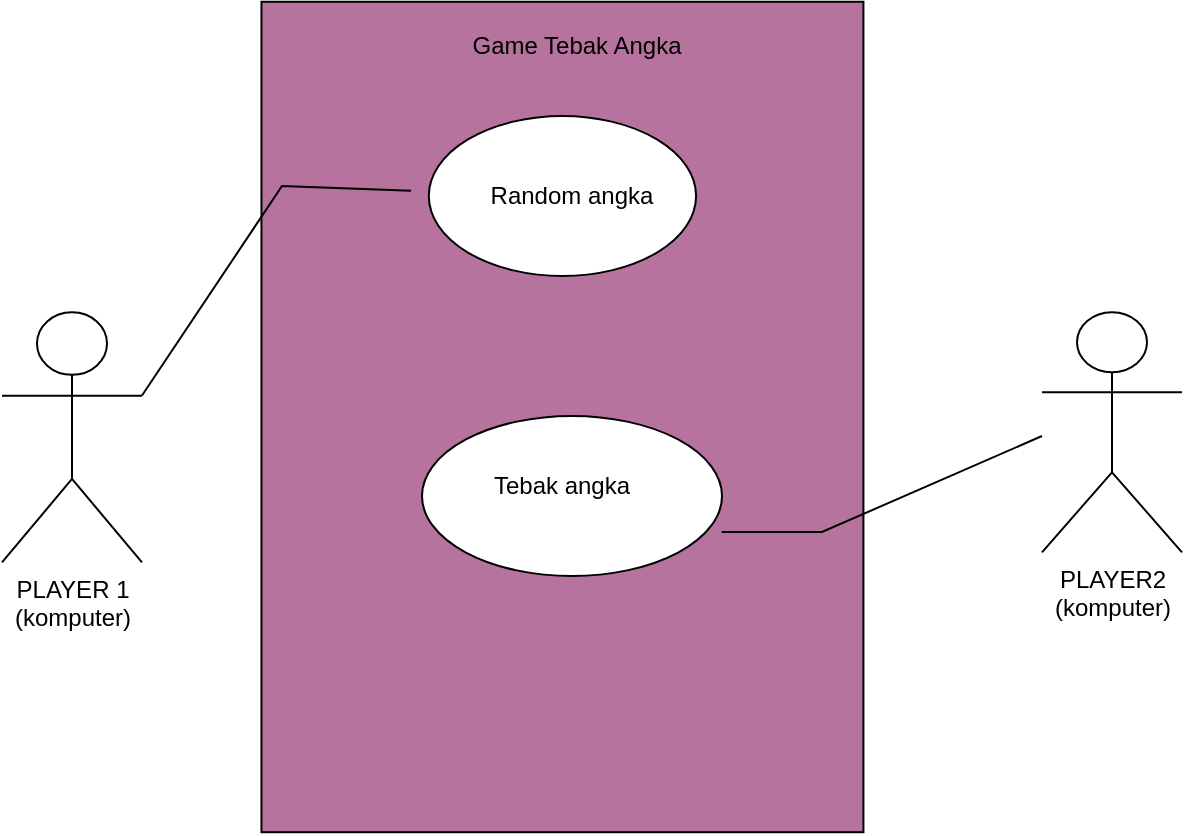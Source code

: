 <mxfile version="21.6.8" type="github">
  <diagram name="Page-1" id="gHcgwI66IXFN-3DkWj6L">
    <mxGraphModel dx="880" dy="470" grid="1" gridSize="10" guides="1" tooltips="1" connect="1" arrows="1" fold="1" page="1" pageScale="1" pageWidth="850" pageHeight="1100" math="0" shadow="0">
      <root>
        <mxCell id="0" />
        <mxCell id="1" parent="0" />
        <mxCell id="vcUugel2HvnQ9H8NQPyt-16" value="" style="ellipse;whiteSpace=wrap;html=1;" vertex="1" parent="1">
          <mxGeometry x="372.72" y="210" width="147.28" height="80" as="geometry" />
        </mxCell>
        <mxCell id="vcUugel2HvnQ9H8NQPyt-9" value="Text" style="text;html=1;strokeColor=none;fillColor=none;align=center;verticalAlign=middle;whiteSpace=wrap;rounded=0;" vertex="1" parent="1">
          <mxGeometry x="390" y="260" width="60" height="30" as="geometry" />
        </mxCell>
        <mxCell id="vcUugel2HvnQ9H8NQPyt-11" value="" style="rounded=0;whiteSpace=wrap;html=1;rotation=90;fillColor=#B5739D;" vertex="1" parent="1">
          <mxGeometry x="242.61" y="220" width="415.22" height="300.98" as="geometry" />
        </mxCell>
        <mxCell id="vcUugel2HvnQ9H8NQPyt-22" value="Game Tebak Angka" style="text;html=1;strokeColor=none;fillColor=none;align=center;verticalAlign=middle;whiteSpace=wrap;rounded=0;" vertex="1" parent="1">
          <mxGeometry x="380" y="170" width="155" height="30" as="geometry" />
        </mxCell>
        <mxCell id="vcUugel2HvnQ9H8NQPyt-29" value="Tebak Angka" style="text;html=1;strokeColor=none;fillColor=none;align=center;verticalAlign=middle;whiteSpace=wrap;rounded=0;" vertex="1" parent="1">
          <mxGeometry x="395" y="390" width="120" height="30" as="geometry" />
        </mxCell>
        <mxCell id="vcUugel2HvnQ9H8NQPyt-30" value="PLAYER 1&lt;br&gt;(komputer)" style="shape=umlActor;verticalLabelPosition=bottom;verticalAlign=top;html=1;outlineConnect=0;" vertex="1" parent="1">
          <mxGeometry x="170" y="318.15" width="70" height="125" as="geometry" />
        </mxCell>
        <mxCell id="vcUugel2HvnQ9H8NQPyt-33" value="PLAYER2&lt;br&gt;(komputer)" style="shape=umlActor;verticalLabelPosition=bottom;verticalAlign=top;html=1;outlineConnect=0;" vertex="1" parent="1">
          <mxGeometry x="690" y="318.15" width="70" height="120" as="geometry" />
        </mxCell>
        <mxCell id="vcUugel2HvnQ9H8NQPyt-35" value="" style="endArrow=none;html=1;rounded=0;exitX=1;exitY=0.333;exitDx=0;exitDy=0;exitPerimeter=0;" edge="1" parent="1" source="vcUugel2HvnQ9H8NQPyt-30">
          <mxGeometry width="50" height="50" relative="1" as="geometry">
            <mxPoint x="470" y="405" as="sourcePoint" />
            <mxPoint x="374.51" y="257.364" as="targetPoint" />
            <Array as="points">
              <mxPoint x="310" y="255" />
            </Array>
          </mxGeometry>
        </mxCell>
        <mxCell id="vcUugel2HvnQ9H8NQPyt-43" value="" style="endArrow=none;html=1;rounded=0;exitX=0.999;exitY=0.725;exitDx=0;exitDy=0;exitPerimeter=0;" edge="1" parent="1" source="vcUugel2HvnQ9H8NQPyt-24">
          <mxGeometry width="50" height="50" relative="1" as="geometry">
            <mxPoint x="430" y="430" as="sourcePoint" />
            <mxPoint x="690" y="380" as="targetPoint" />
            <Array as="points">
              <mxPoint x="580" y="428" />
              <mxPoint x="690" y="380" />
            </Array>
          </mxGeometry>
        </mxCell>
        <mxCell id="vcUugel2HvnQ9H8NQPyt-24" value="" style="ellipse;whiteSpace=wrap;html=1;" vertex="1" parent="1">
          <mxGeometry x="380" y="370" width="150" height="80" as="geometry" />
        </mxCell>
        <mxCell id="vcUugel2HvnQ9H8NQPyt-52" value="Tebak angka" style="text;html=1;strokeColor=none;fillColor=none;align=center;verticalAlign=middle;whiteSpace=wrap;rounded=0;" vertex="1" parent="1">
          <mxGeometry x="400.22" y="390" width="100" height="30" as="geometry" />
        </mxCell>
        <mxCell id="vcUugel2HvnQ9H8NQPyt-53" value="" style="ellipse;whiteSpace=wrap;html=1;" vertex="1" parent="1">
          <mxGeometry x="383.4" y="220" width="133.64" height="80" as="geometry" />
        </mxCell>
        <mxCell id="vcUugel2HvnQ9H8NQPyt-54" value="Random angka" style="text;html=1;strokeColor=none;fillColor=none;align=center;verticalAlign=middle;whiteSpace=wrap;rounded=0;" vertex="1" parent="1">
          <mxGeometry x="408.18" y="245" width="93.64" height="30" as="geometry" />
        </mxCell>
      </root>
    </mxGraphModel>
  </diagram>
</mxfile>
